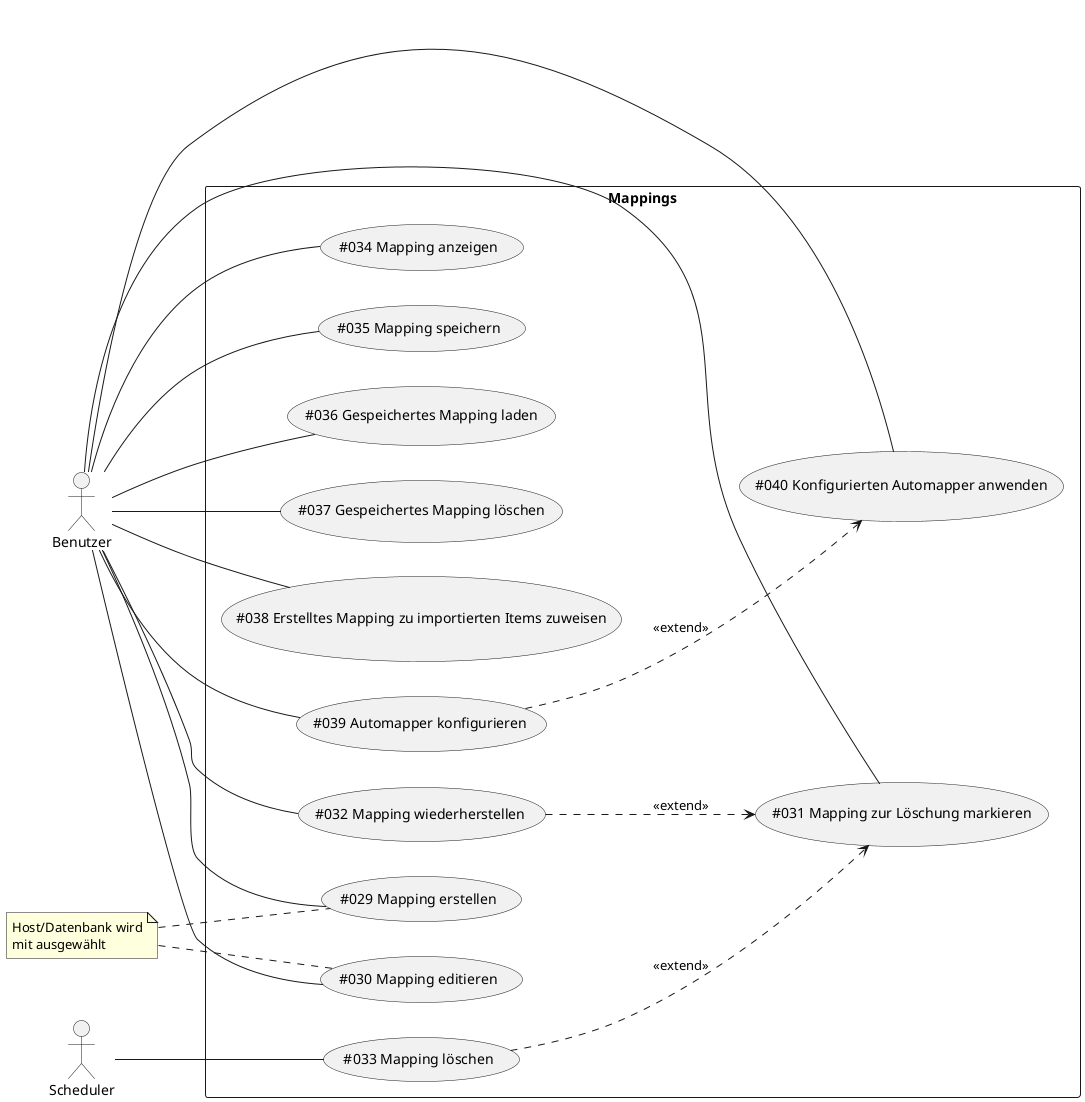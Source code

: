 @startuml
left to right direction

actor Benutzer as Actor1
actor Scheduler as Actor2

rectangle Mappings {
    (#029 Mapping erstellen) as (UC29)
    (#030 Mapping editieren) as (UC30)
    (#031 Mapping zur Löschung markieren) as (UC31)
    (#032 Mapping wiederherstellen) as (UC32)
    (#033 Mapping löschen) as (UC33)
    (#034 Mapping anzeigen) as (UC34)
    (#035 Mapping speichern) as (UC35)
    (#036 Gespeichertes Mapping laden) as (UC36)
    (#037 Gespeichertes Mapping löschen) as (UC37)
    (#038 Erstelltes Mapping zu importierten Items zuweisen) as (UC38)
    (#039 Automapper konfigurieren) as (UC39)
    (#040 Konfigurierten Automapper anwenden) as (UC40)
}

note "Host/Datenbank wird\nmit ausgewählt" as N1

Actor2 -- (UC33)

Actor1 -- (UC29)
Actor1 -- (UC30)
Actor1 -- (UC31)
Actor1 -- (UC32)
Actor1 -- (UC34)
Actor1 -- (UC35)
Actor1 -- (UC36)
Actor1 -- (UC37)
Actor1 -- (UC38)
Actor1 -- (UC39)
Actor1 -- (UC40)

N1 .. (UC29)
N1 .. (UC30)

(UC33) ..> (UC31) : <<extend>>
(UC32) ..> (UC31) : <<extend>>
(UC39) ..> (UC40) : <<extend>>

@enduml